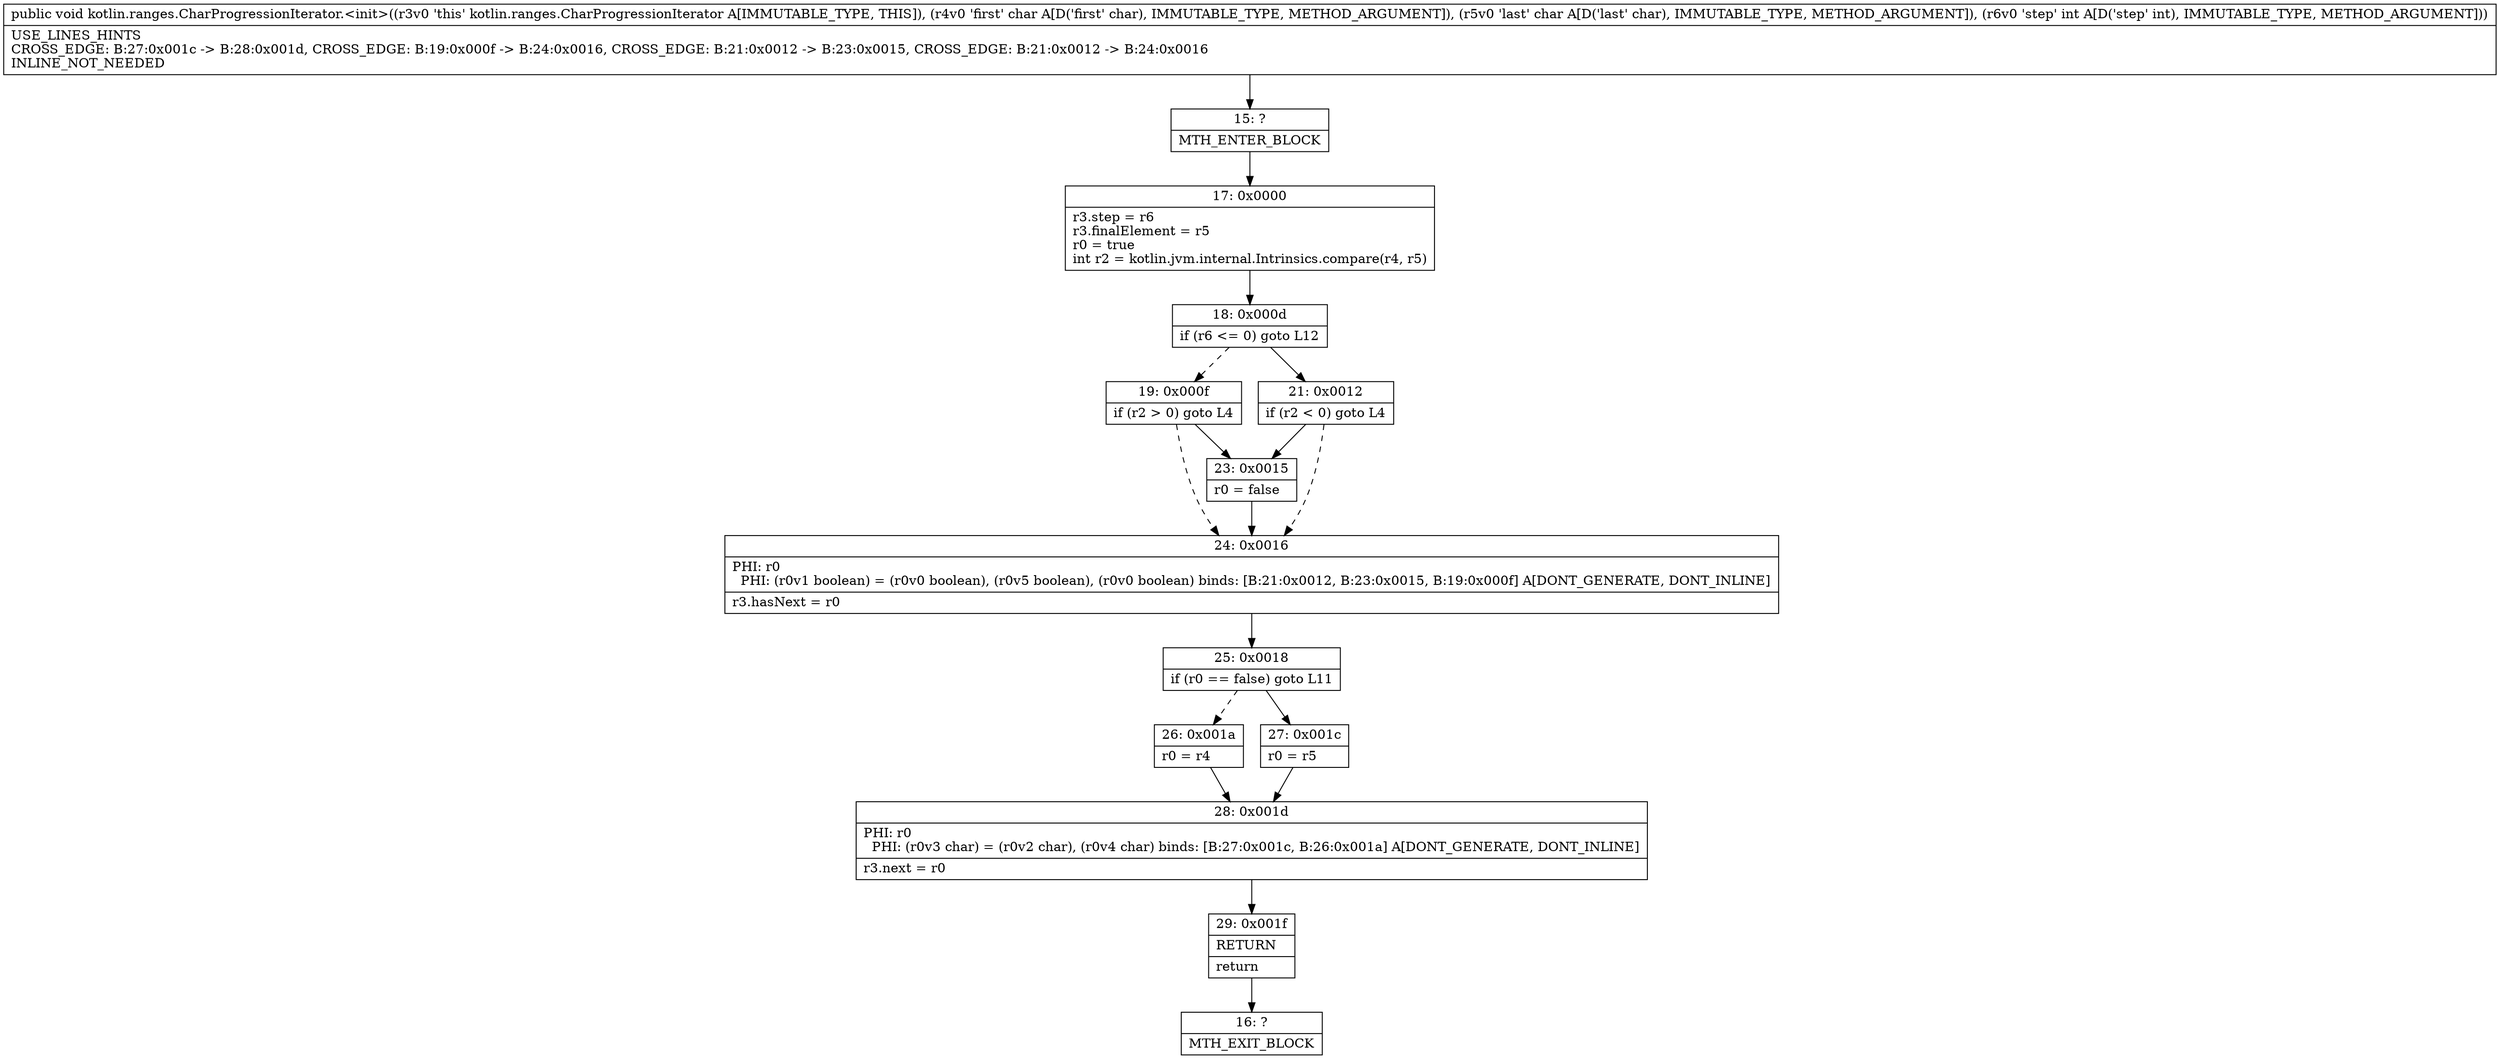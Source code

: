 digraph "CFG forkotlin.ranges.CharProgressionIterator.\<init\>(CCI)V" {
Node_15 [shape=record,label="{15\:\ ?|MTH_ENTER_BLOCK\l}"];
Node_17 [shape=record,label="{17\:\ 0x0000|r3.step = r6\lr3.finalElement = r5\lr0 = true\lint r2 = kotlin.jvm.internal.Intrinsics.compare(r4, r5)\l}"];
Node_18 [shape=record,label="{18\:\ 0x000d|if (r6 \<= 0) goto L12\l}"];
Node_19 [shape=record,label="{19\:\ 0x000f|if (r2 \> 0) goto L4\l}"];
Node_23 [shape=record,label="{23\:\ 0x0015|r0 = false\l}"];
Node_24 [shape=record,label="{24\:\ 0x0016|PHI: r0 \l  PHI: (r0v1 boolean) = (r0v0 boolean), (r0v5 boolean), (r0v0 boolean) binds: [B:21:0x0012, B:23:0x0015, B:19:0x000f] A[DONT_GENERATE, DONT_INLINE]\l|r3.hasNext = r0\l}"];
Node_25 [shape=record,label="{25\:\ 0x0018|if (r0 == false) goto L11\l}"];
Node_26 [shape=record,label="{26\:\ 0x001a|r0 = r4\l}"];
Node_28 [shape=record,label="{28\:\ 0x001d|PHI: r0 \l  PHI: (r0v3 char) = (r0v2 char), (r0v4 char) binds: [B:27:0x001c, B:26:0x001a] A[DONT_GENERATE, DONT_INLINE]\l|r3.next = r0\l}"];
Node_29 [shape=record,label="{29\:\ 0x001f|RETURN\l|return\l}"];
Node_16 [shape=record,label="{16\:\ ?|MTH_EXIT_BLOCK\l}"];
Node_27 [shape=record,label="{27\:\ 0x001c|r0 = r5\l}"];
Node_21 [shape=record,label="{21\:\ 0x0012|if (r2 \< 0) goto L4\l}"];
MethodNode[shape=record,label="{public void kotlin.ranges.CharProgressionIterator.\<init\>((r3v0 'this' kotlin.ranges.CharProgressionIterator A[IMMUTABLE_TYPE, THIS]), (r4v0 'first' char A[D('first' char), IMMUTABLE_TYPE, METHOD_ARGUMENT]), (r5v0 'last' char A[D('last' char), IMMUTABLE_TYPE, METHOD_ARGUMENT]), (r6v0 'step' int A[D('step' int), IMMUTABLE_TYPE, METHOD_ARGUMENT]))  | USE_LINES_HINTS\lCROSS_EDGE: B:27:0x001c \-\> B:28:0x001d, CROSS_EDGE: B:19:0x000f \-\> B:24:0x0016, CROSS_EDGE: B:21:0x0012 \-\> B:23:0x0015, CROSS_EDGE: B:21:0x0012 \-\> B:24:0x0016\lINLINE_NOT_NEEDED\l}"];
MethodNode -> Node_15;Node_15 -> Node_17;
Node_17 -> Node_18;
Node_18 -> Node_19[style=dashed];
Node_18 -> Node_21;
Node_19 -> Node_23;
Node_19 -> Node_24[style=dashed];
Node_23 -> Node_24;
Node_24 -> Node_25;
Node_25 -> Node_26[style=dashed];
Node_25 -> Node_27;
Node_26 -> Node_28;
Node_28 -> Node_29;
Node_29 -> Node_16;
Node_27 -> Node_28;
Node_21 -> Node_23;
Node_21 -> Node_24[style=dashed];
}

